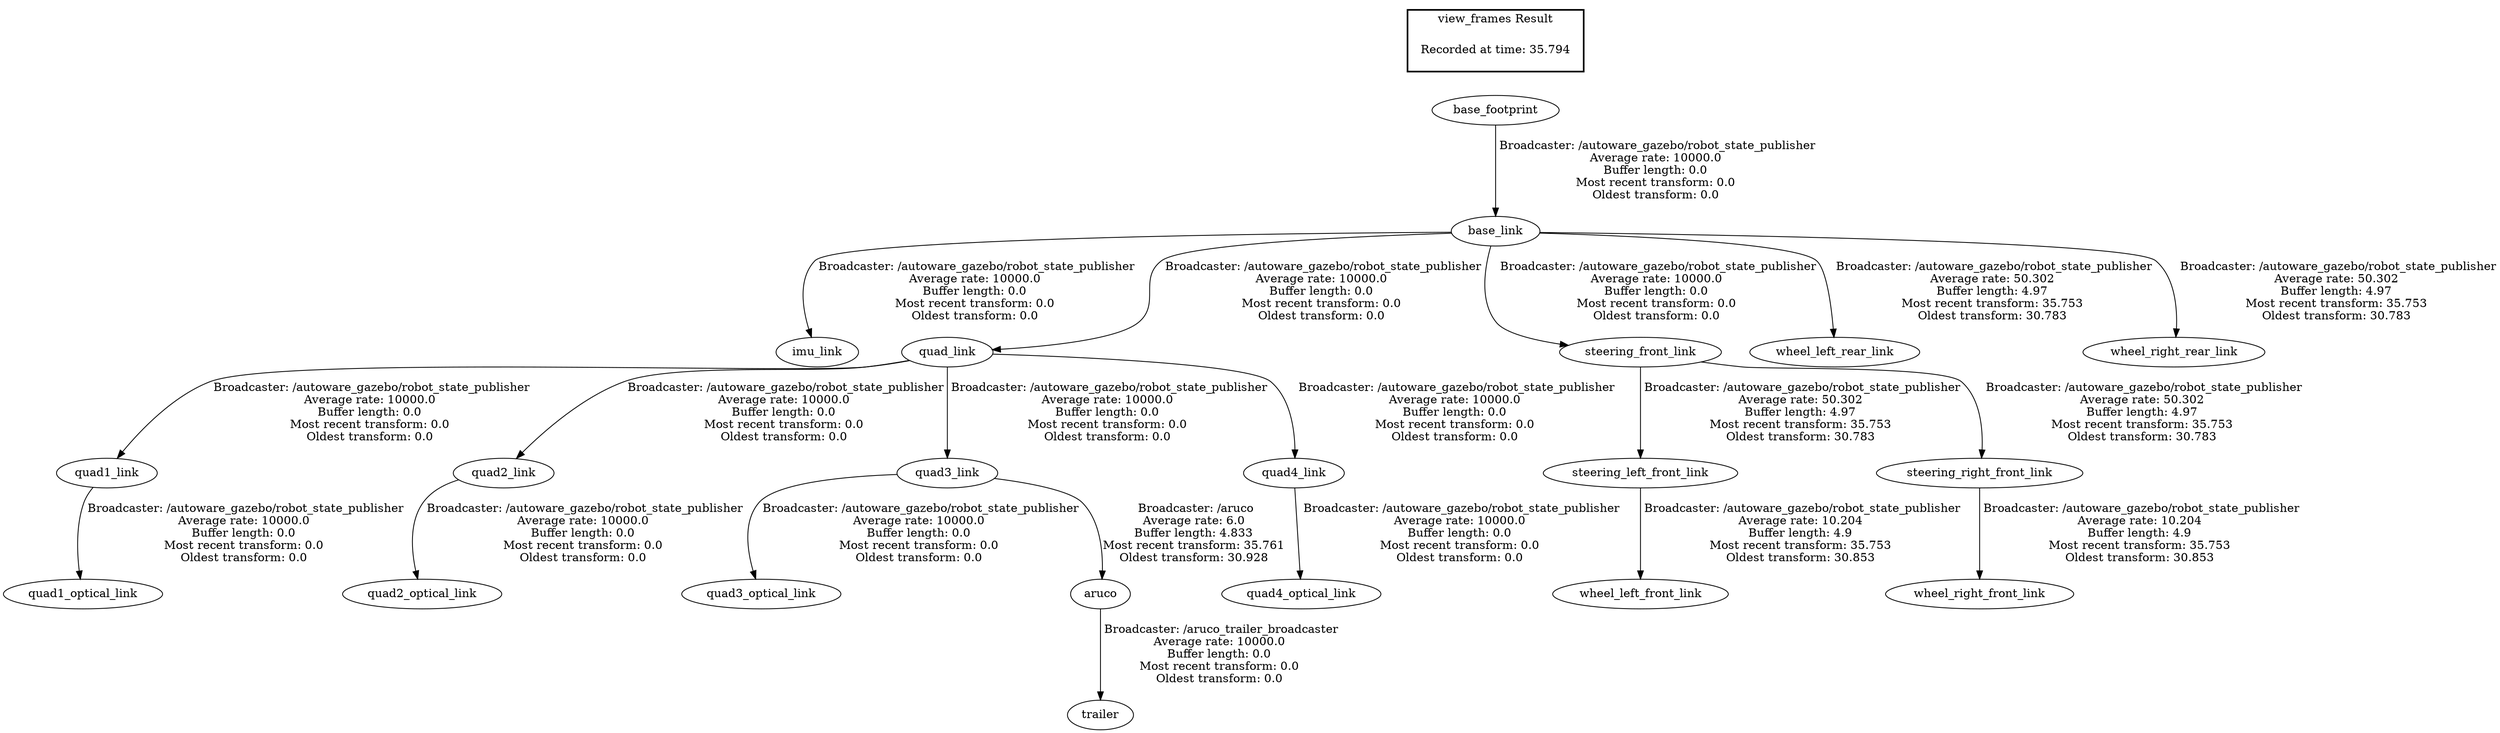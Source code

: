 digraph G {
"base_footprint" -> "base_link"[label=" Broadcaster: /autoware_gazebo/robot_state_publisher\nAverage rate: 10000.0\nBuffer length: 0.0\nMost recent transform: 0.0\nOldest transform: 0.0\n"];
"base_link" -> "imu_link"[label=" Broadcaster: /autoware_gazebo/robot_state_publisher\nAverage rate: 10000.0\nBuffer length: 0.0\nMost recent transform: 0.0\nOldest transform: 0.0\n"];
"quad_link" -> "quad1_link"[label=" Broadcaster: /autoware_gazebo/robot_state_publisher\nAverage rate: 10000.0\nBuffer length: 0.0\nMost recent transform: 0.0\nOldest transform: 0.0\n"];
"base_link" -> "quad_link"[label=" Broadcaster: /autoware_gazebo/robot_state_publisher\nAverage rate: 10000.0\nBuffer length: 0.0\nMost recent transform: 0.0\nOldest transform: 0.0\n"];
"quad1_link" -> "quad1_optical_link"[label=" Broadcaster: /autoware_gazebo/robot_state_publisher\nAverage rate: 10000.0\nBuffer length: 0.0\nMost recent transform: 0.0\nOldest transform: 0.0\n"];
"quad_link" -> "quad2_link"[label=" Broadcaster: /autoware_gazebo/robot_state_publisher\nAverage rate: 10000.0\nBuffer length: 0.0\nMost recent transform: 0.0\nOldest transform: 0.0\n"];
"quad2_link" -> "quad2_optical_link"[label=" Broadcaster: /autoware_gazebo/robot_state_publisher\nAverage rate: 10000.0\nBuffer length: 0.0\nMost recent transform: 0.0\nOldest transform: 0.0\n"];
"quad_link" -> "quad3_link"[label=" Broadcaster: /autoware_gazebo/robot_state_publisher\nAverage rate: 10000.0\nBuffer length: 0.0\nMost recent transform: 0.0\nOldest transform: 0.0\n"];
"quad3_link" -> "quad3_optical_link"[label=" Broadcaster: /autoware_gazebo/robot_state_publisher\nAverage rate: 10000.0\nBuffer length: 0.0\nMost recent transform: 0.0\nOldest transform: 0.0\n"];
"quad_link" -> "quad4_link"[label=" Broadcaster: /autoware_gazebo/robot_state_publisher\nAverage rate: 10000.0\nBuffer length: 0.0\nMost recent transform: 0.0\nOldest transform: 0.0\n"];
"quad4_link" -> "quad4_optical_link"[label=" Broadcaster: /autoware_gazebo/robot_state_publisher\nAverage rate: 10000.0\nBuffer length: 0.0\nMost recent transform: 0.0\nOldest transform: 0.0\n"];
"base_link" -> "steering_front_link"[label=" Broadcaster: /autoware_gazebo/robot_state_publisher\nAverage rate: 10000.0\nBuffer length: 0.0\nMost recent transform: 0.0\nOldest transform: 0.0\n"];
"steering_front_link" -> "steering_left_front_link"[label=" Broadcaster: /autoware_gazebo/robot_state_publisher\nAverage rate: 50.302\nBuffer length: 4.97\nMost recent transform: 35.753\nOldest transform: 30.783\n"];
"steering_front_link" -> "steering_right_front_link"[label=" Broadcaster: /autoware_gazebo/robot_state_publisher\nAverage rate: 50.302\nBuffer length: 4.97\nMost recent transform: 35.753\nOldest transform: 30.783\n"];
"base_link" -> "wheel_left_rear_link"[label=" Broadcaster: /autoware_gazebo/robot_state_publisher\nAverage rate: 50.302\nBuffer length: 4.97\nMost recent transform: 35.753\nOldest transform: 30.783\n"];
"base_link" -> "wheel_right_rear_link"[label=" Broadcaster: /autoware_gazebo/robot_state_publisher\nAverage rate: 50.302\nBuffer length: 4.97\nMost recent transform: 35.753\nOldest transform: 30.783\n"];
"aruco" -> "trailer"[label=" Broadcaster: /aruco_trailer_broadcaster\nAverage rate: 10000.0\nBuffer length: 0.0\nMost recent transform: 0.0\nOldest transform: 0.0\n"];
"quad3_link" -> "aruco"[label=" Broadcaster: /aruco\nAverage rate: 6.0\nBuffer length: 4.833\nMost recent transform: 35.761\nOldest transform: 30.928\n"];
"steering_left_front_link" -> "wheel_left_front_link"[label=" Broadcaster: /autoware_gazebo/robot_state_publisher\nAverage rate: 10.204\nBuffer length: 4.9\nMost recent transform: 35.753\nOldest transform: 30.853\n"];
"steering_right_front_link" -> "wheel_right_front_link"[label=" Broadcaster: /autoware_gazebo/robot_state_publisher\nAverage rate: 10.204\nBuffer length: 4.9\nMost recent transform: 35.753\nOldest transform: 30.853\n"];
edge [style=invis];
 subgraph cluster_legend { style=bold; color=black; label ="view_frames Result";
"Recorded at time: 35.794"[ shape=plaintext ] ;
}->"base_footprint";
}